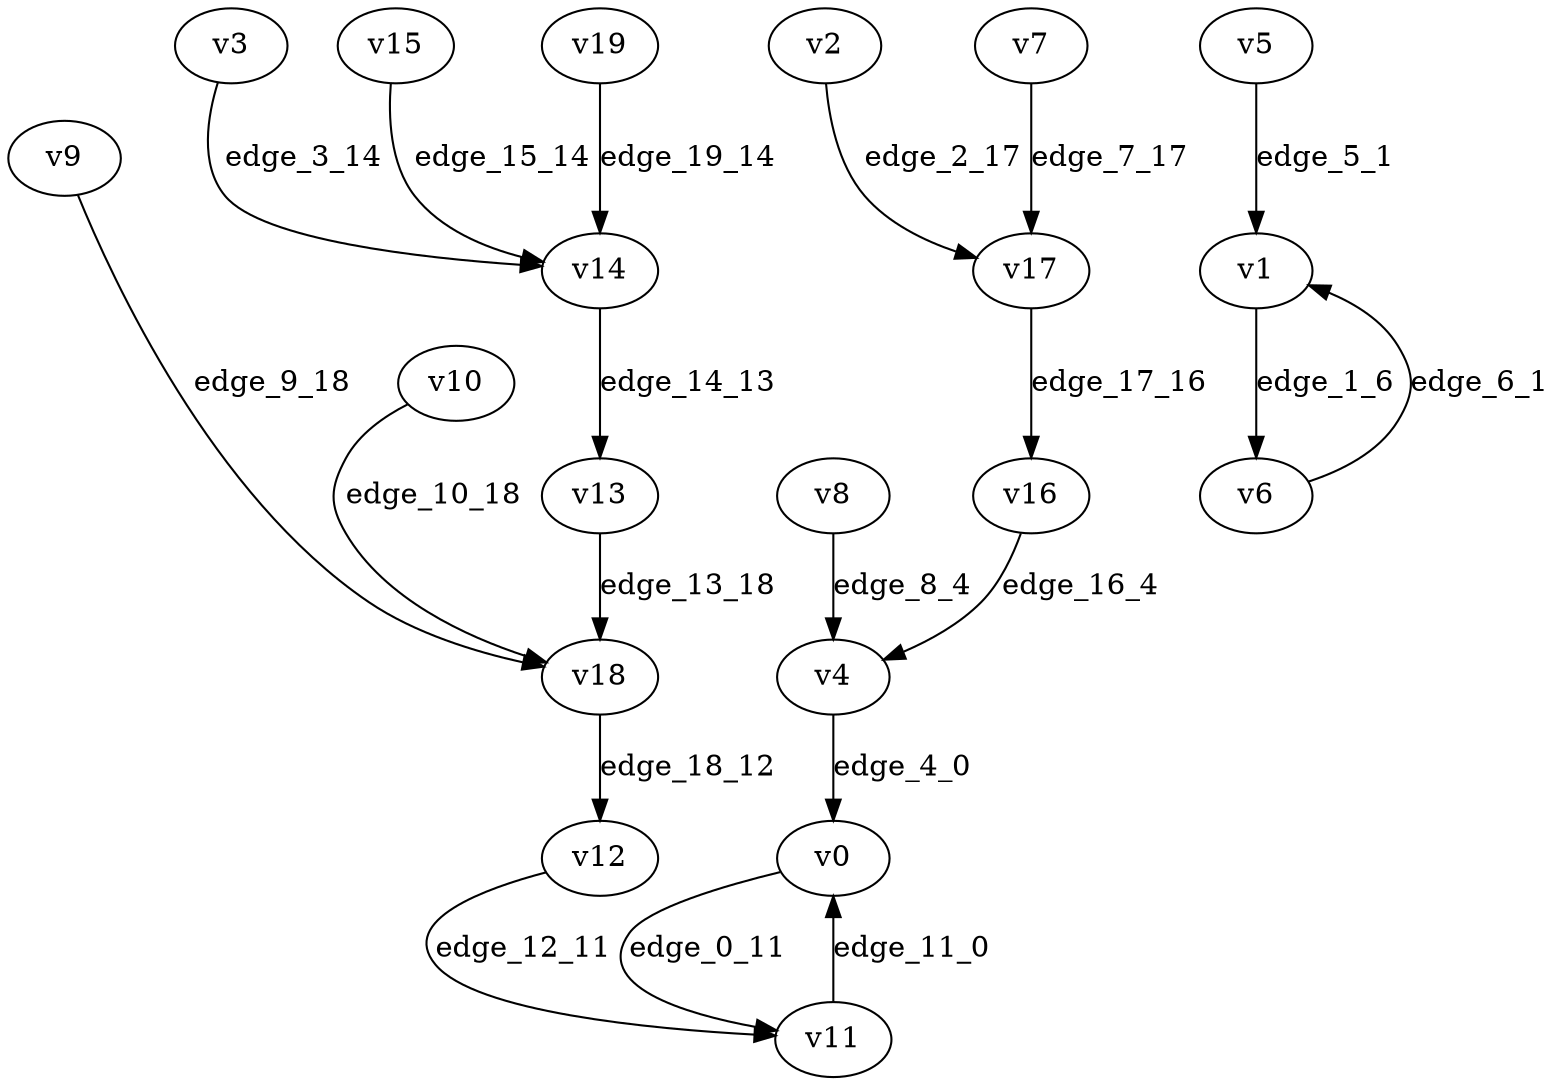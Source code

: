 digraph G {
    // Stochastic discounted game

    v0 [name="v0", player=0];
    v1 [name="v1", player=-1];
    v2 [name="v2", player=0];
    v3 [name="v3", player=1];
    v4 [name="v4", player=-1];
    v5 [name="v5", player=1];
    v6 [name="v6", player=1];
    v7 [name="v7", player=1];
    v8 [name="v8", player=0];
    v9 [name="v9", player=1];
    v10 [name="v10", player=1];
    v11 [name="v11", player=-1];
    v12 [name="v12", player=0];
    v13 [name="v13", player=0];
    v14 [name="v14", player=-1];
    v15 [name="v15", player=1];
    v16 [name="v16", player=0];
    v17 [name="v17", player=-1];
    v18 [name="v18", player=-1];
    v19 [name="v19", player=0];

    v0 -> v11 [label="edge_0_11", weight=-8.931113, discount=0.703136];
    v1 -> v6 [label="edge_1_6", probability=1.000000];
    v2 -> v17 [label="edge_2_17", weight=3.925828, discount=0.651022];
    v3 -> v14 [label="edge_3_14", weight=-2.555459, discount=0.730711];
    v4 -> v0 [label="edge_4_0", probability=1.000000];
    v5 -> v1 [label="edge_5_1", weight=4.156095, discount=0.306983];
    v6 -> v1 [label="edge_6_1", weight=-1.771032, discount=0.320806];
    v7 -> v17 [label="edge_7_17", weight=7.056545, discount=0.619361];
    v8 -> v4 [label="edge_8_4", weight=9.121616, discount=0.571300];
    v9 -> v18 [label="edge_9_18", weight=-7.689348, discount=0.556275];
    v10 -> v18 [label="edge_10_18", weight=-2.311200, discount=0.769931];
    v11 -> v0 [label="edge_11_0", probability=1.000000];
    v12 -> v11 [label="edge_12_11", weight=-9.071791, discount=0.753356];
    v13 -> v18 [label="edge_13_18", weight=3.617464, discount=0.871433];
    v14 -> v13 [label="edge_14_13", probability=1.000000];
    v15 -> v14 [label="edge_15_14", weight=-9.895346, discount=0.802745];
    v16 -> v4 [label="edge_16_4", weight=0.973143, discount=0.396720];
    v17 -> v16 [label="edge_17_16", probability=1.000000];
    v18 -> v12 [label="edge_18_12", probability=1.000000];
    v19 -> v14 [label="edge_19_14", weight=4.751639, discount=0.831328];
}